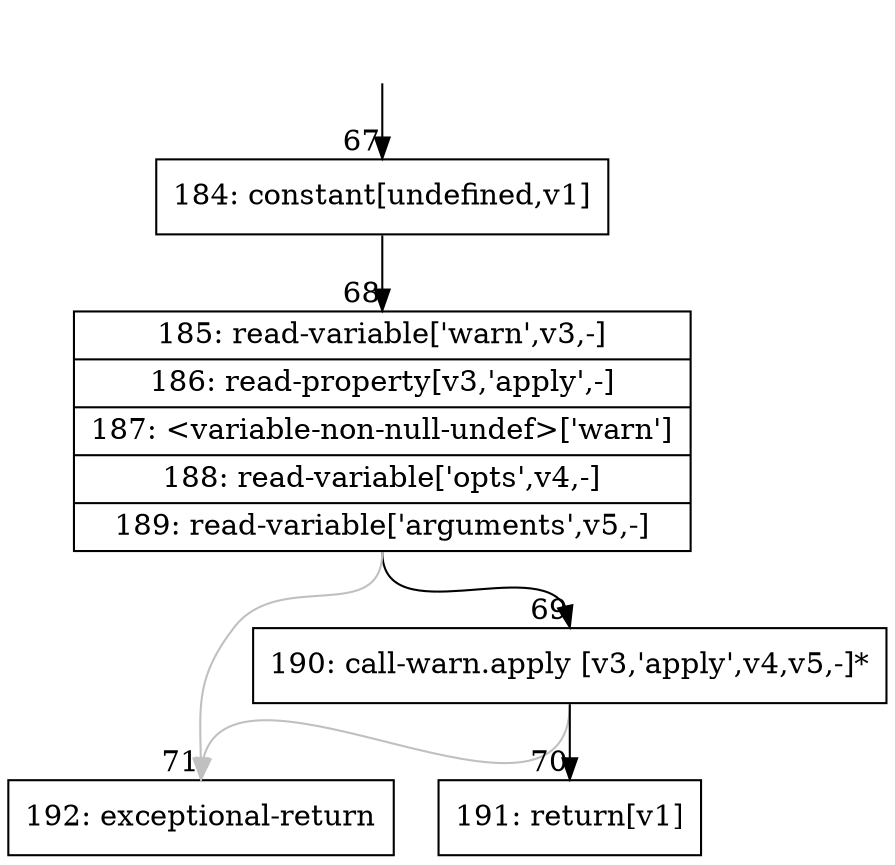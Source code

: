 digraph {
rankdir="TD"
BB_entry10[shape=none,label=""];
BB_entry10 -> BB67 [tailport=s, headport=n, headlabel="    67"]
BB67 [shape=record label="{184: constant[undefined,v1]}" ] 
BB67 -> BB68 [tailport=s, headport=n, headlabel="      68"]
BB68 [shape=record label="{185: read-variable['warn',v3,-]|186: read-property[v3,'apply',-]|187: \<variable-non-null-undef\>['warn']|188: read-variable['opts',v4,-]|189: read-variable['arguments',v5,-]}" ] 
BB68 -> BB69 [tailport=s, headport=n, headlabel="      69"]
BB68 -> BB71 [tailport=s, headport=n, color=gray, headlabel="      71"]
BB69 [shape=record label="{190: call-warn.apply [v3,'apply',v4,v5,-]*}" ] 
BB69 -> BB70 [tailport=s, headport=n, headlabel="      70"]
BB69 -> BB71 [tailport=s, headport=n, color=gray]
BB70 [shape=record label="{191: return[v1]}" ] 
BB71 [shape=record label="{192: exceptional-return}" ] 
//#$~ 57
}
